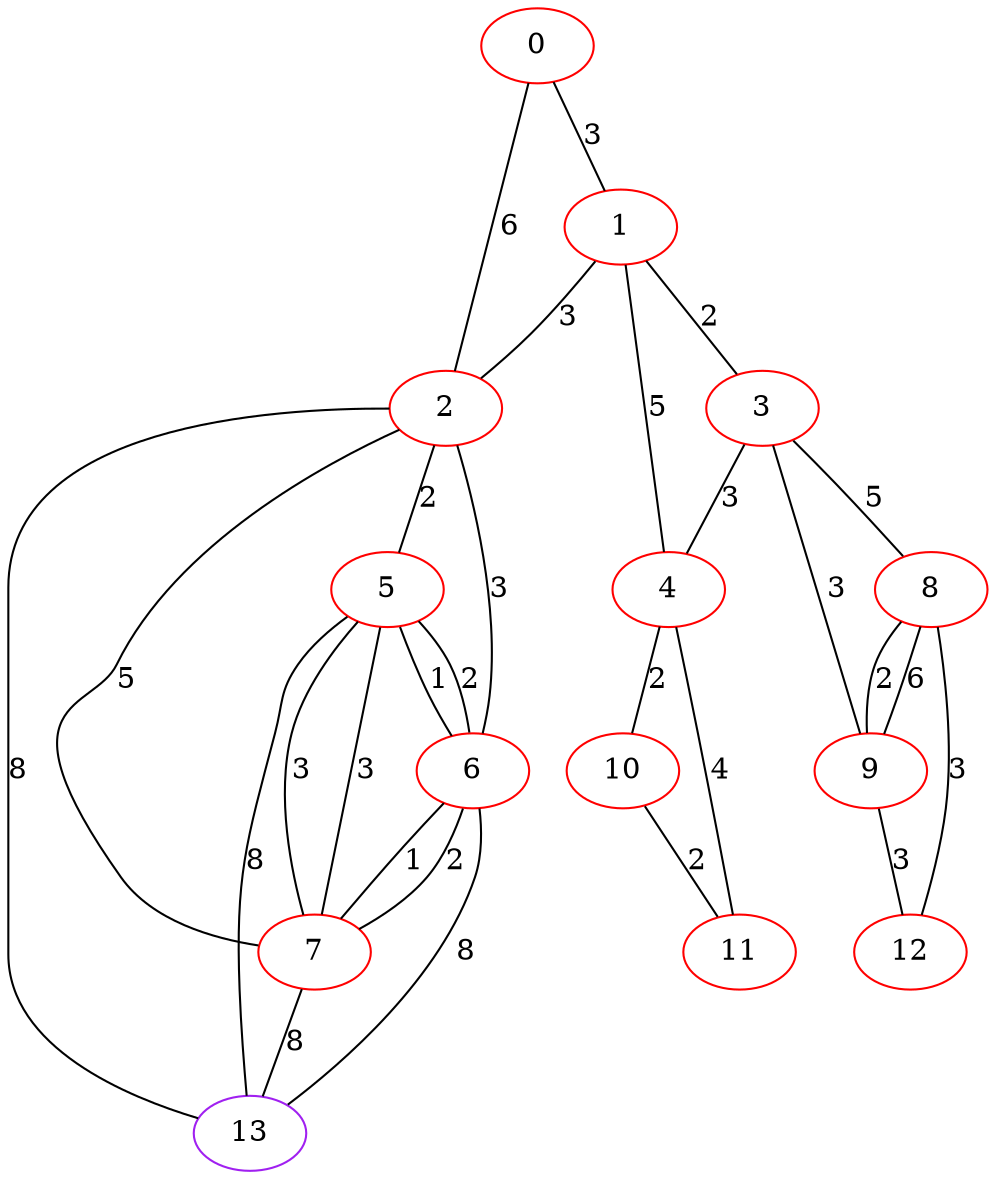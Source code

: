 graph "" {
0 [color=red, weight=1];
1 [color=red, weight=1];
2 [color=red, weight=1];
3 [color=red, weight=1];
4 [color=red, weight=1];
5 [color=red, weight=1];
6 [color=red, weight=1];
7 [color=red, weight=1];
8 [color=red, weight=1];
9 [color=red, weight=1];
10 [color=red, weight=1];
11 [color=red, weight=1];
12 [color=red, weight=1];
13 [color=purple, weight=4];
0 -- 1  [key=0, label=3];
0 -- 2  [key=0, label=6];
1 -- 2  [key=0, label=3];
1 -- 3  [key=0, label=2];
1 -- 4  [key=0, label=5];
2 -- 5  [key=0, label=2];
2 -- 6  [key=0, label=3];
2 -- 7  [key=0, label=5];
2 -- 13  [key=0, label=8];
3 -- 8  [key=0, label=5];
3 -- 9  [key=0, label=3];
3 -- 4  [key=0, label=3];
4 -- 11  [key=0, label=4];
4 -- 10  [key=0, label=2];
5 -- 13  [key=0, label=8];
5 -- 6  [key=0, label=1];
5 -- 6  [key=1, label=2];
5 -- 7  [key=0, label=3];
5 -- 7  [key=1, label=3];
6 -- 13  [key=0, label=8];
6 -- 7  [key=0, label=2];
6 -- 7  [key=1, label=1];
7 -- 13  [key=0, label=8];
8 -- 9  [key=0, label=6];
8 -- 9  [key=1, label=2];
8 -- 12  [key=0, label=3];
9 -- 12  [key=0, label=3];
10 -- 11  [key=0, label=2];
}
